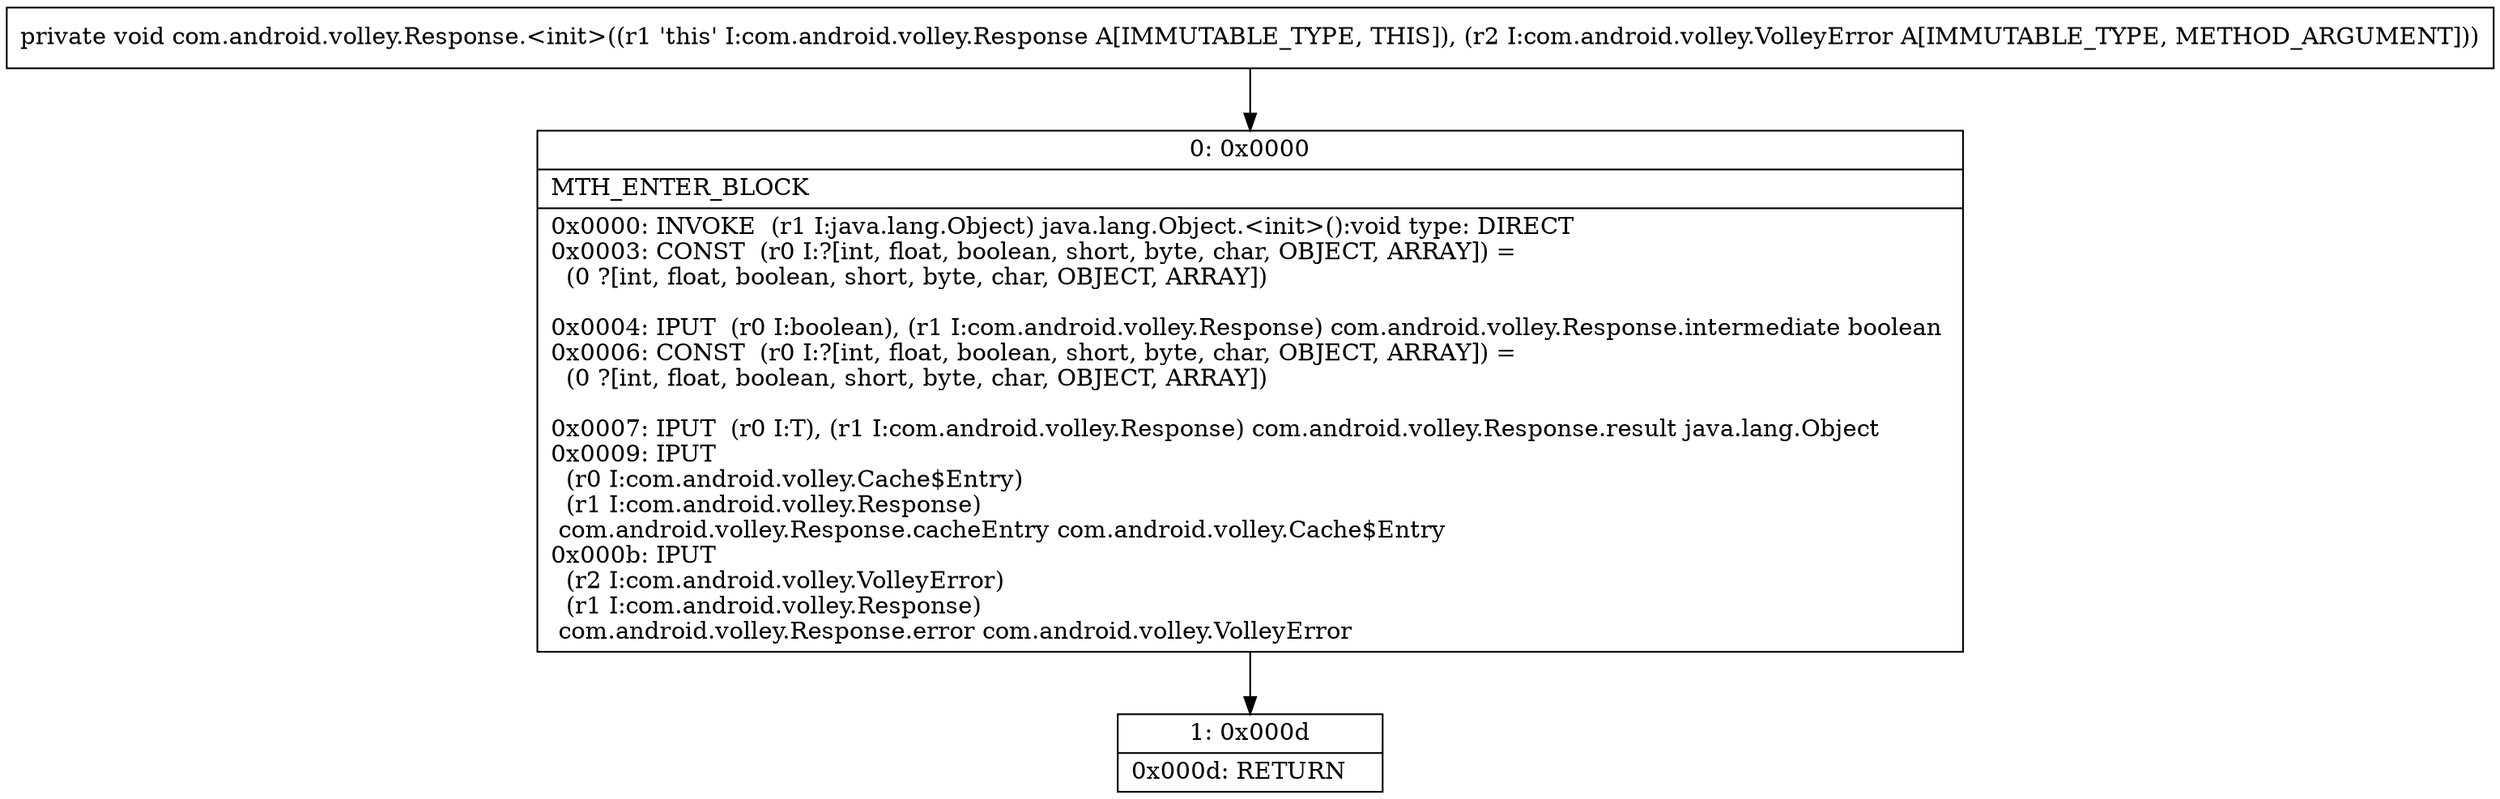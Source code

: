 digraph "CFG forcom.android.volley.Response.\<init\>(Lcom\/android\/volley\/VolleyError;)V" {
Node_0 [shape=record,label="{0\:\ 0x0000|MTH_ENTER_BLOCK\l|0x0000: INVOKE  (r1 I:java.lang.Object) java.lang.Object.\<init\>():void type: DIRECT \l0x0003: CONST  (r0 I:?[int, float, boolean, short, byte, char, OBJECT, ARRAY]) = \l  (0 ?[int, float, boolean, short, byte, char, OBJECT, ARRAY])\l \l0x0004: IPUT  (r0 I:boolean), (r1 I:com.android.volley.Response) com.android.volley.Response.intermediate boolean \l0x0006: CONST  (r0 I:?[int, float, boolean, short, byte, char, OBJECT, ARRAY]) = \l  (0 ?[int, float, boolean, short, byte, char, OBJECT, ARRAY])\l \l0x0007: IPUT  (r0 I:T), (r1 I:com.android.volley.Response) com.android.volley.Response.result java.lang.Object \l0x0009: IPUT  \l  (r0 I:com.android.volley.Cache$Entry)\l  (r1 I:com.android.volley.Response)\l com.android.volley.Response.cacheEntry com.android.volley.Cache$Entry \l0x000b: IPUT  \l  (r2 I:com.android.volley.VolleyError)\l  (r1 I:com.android.volley.Response)\l com.android.volley.Response.error com.android.volley.VolleyError \l}"];
Node_1 [shape=record,label="{1\:\ 0x000d|0x000d: RETURN   \l}"];
MethodNode[shape=record,label="{private void com.android.volley.Response.\<init\>((r1 'this' I:com.android.volley.Response A[IMMUTABLE_TYPE, THIS]), (r2 I:com.android.volley.VolleyError A[IMMUTABLE_TYPE, METHOD_ARGUMENT])) }"];
MethodNode -> Node_0;
Node_0 -> Node_1;
}

